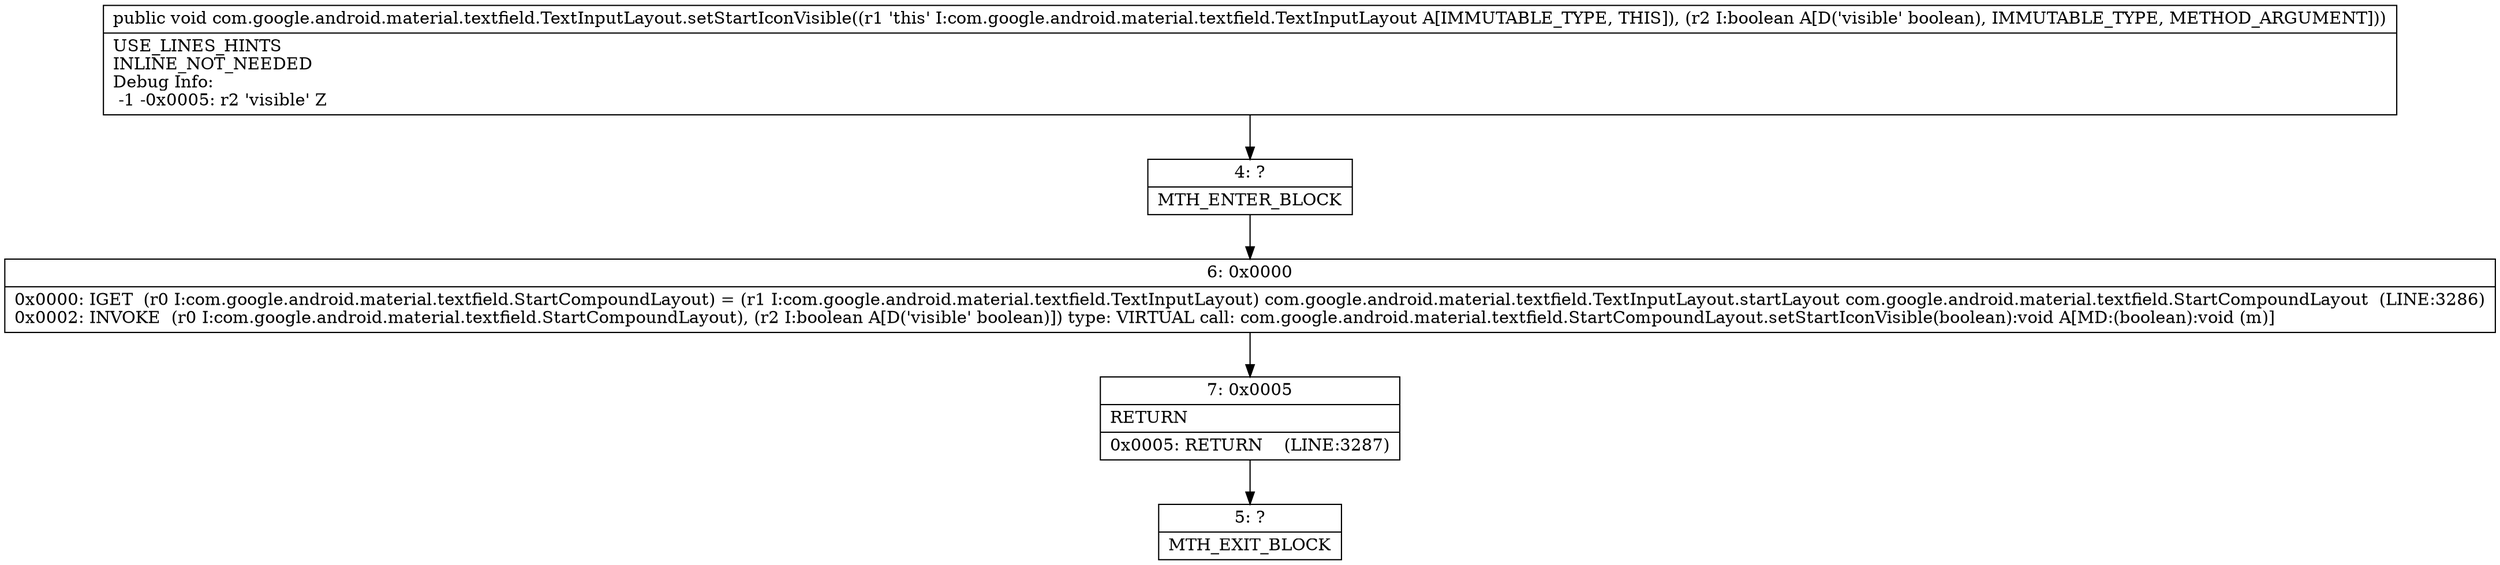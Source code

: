 digraph "CFG forcom.google.android.material.textfield.TextInputLayout.setStartIconVisible(Z)V" {
Node_4 [shape=record,label="{4\:\ ?|MTH_ENTER_BLOCK\l}"];
Node_6 [shape=record,label="{6\:\ 0x0000|0x0000: IGET  (r0 I:com.google.android.material.textfield.StartCompoundLayout) = (r1 I:com.google.android.material.textfield.TextInputLayout) com.google.android.material.textfield.TextInputLayout.startLayout com.google.android.material.textfield.StartCompoundLayout  (LINE:3286)\l0x0002: INVOKE  (r0 I:com.google.android.material.textfield.StartCompoundLayout), (r2 I:boolean A[D('visible' boolean)]) type: VIRTUAL call: com.google.android.material.textfield.StartCompoundLayout.setStartIconVisible(boolean):void A[MD:(boolean):void (m)]\l}"];
Node_7 [shape=record,label="{7\:\ 0x0005|RETURN\l|0x0005: RETURN    (LINE:3287)\l}"];
Node_5 [shape=record,label="{5\:\ ?|MTH_EXIT_BLOCK\l}"];
MethodNode[shape=record,label="{public void com.google.android.material.textfield.TextInputLayout.setStartIconVisible((r1 'this' I:com.google.android.material.textfield.TextInputLayout A[IMMUTABLE_TYPE, THIS]), (r2 I:boolean A[D('visible' boolean), IMMUTABLE_TYPE, METHOD_ARGUMENT]))  | USE_LINES_HINTS\lINLINE_NOT_NEEDED\lDebug Info:\l  \-1 \-0x0005: r2 'visible' Z\l}"];
MethodNode -> Node_4;Node_4 -> Node_6;
Node_6 -> Node_7;
Node_7 -> Node_5;
}

